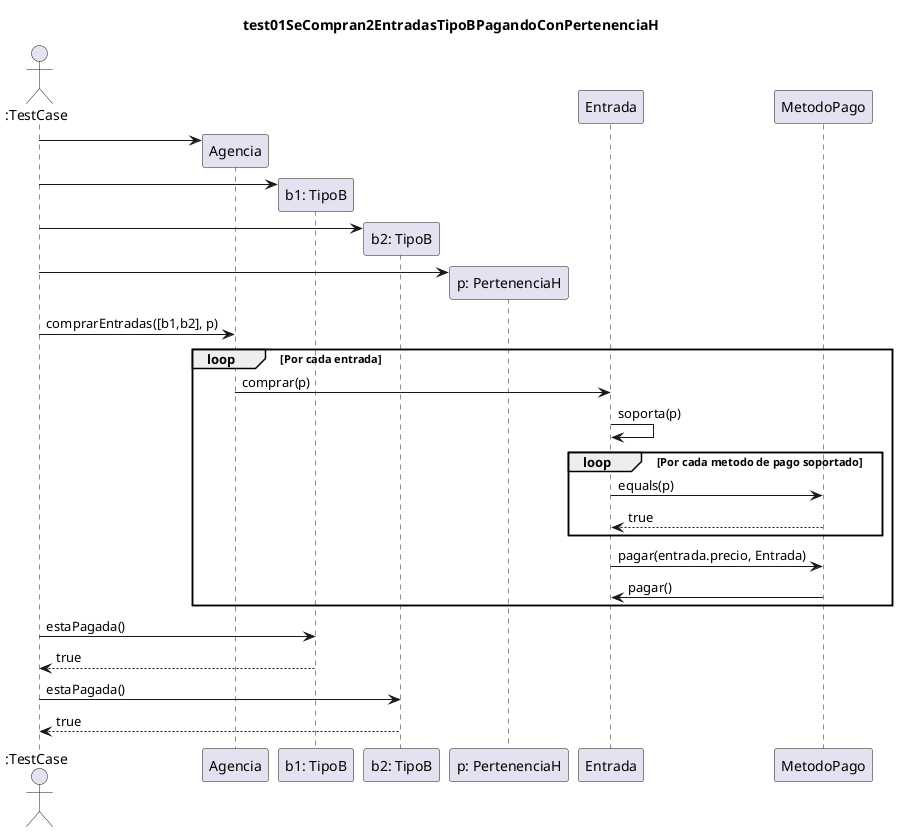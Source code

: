 @startuml
title test01SeCompran2EntradasTipoBPagandoConPertenenciaH
Actor ":TestCase"

create Agencia
":TestCase" -> Agencia
create "b1: TipoB"
":TestCase" -> "b1: TipoB"
create "b2: TipoB"
":TestCase" -> "b2: TipoB"
create "p: PertenenciaH"
":TestCase" -> "p: PertenenciaH"

":TestCase" -> Agencia: comprarEntradas([b1,b2], p)
loop Por cada entrada
    Agencia -> Entrada: comprar(p)
    Entrada -> Entrada: soporta(p)
    loop Por cada metodo de pago soportado
        Entrada -> MetodoPago: equals(p)
        MetodoPago --> Entrada: true
    end
    Entrada -> MetodoPago: pagar(entrada.precio, Entrada)
    MetodoPago -> Entrada: pagar()
end
":TestCase" -> "b1: TipoB": estaPagada()
"b1: TipoB" --> ":TestCase": true
":TestCase" -> "b2: TipoB": estaPagada()
"b2: TipoB" --> ":TestCase": true

@enduml